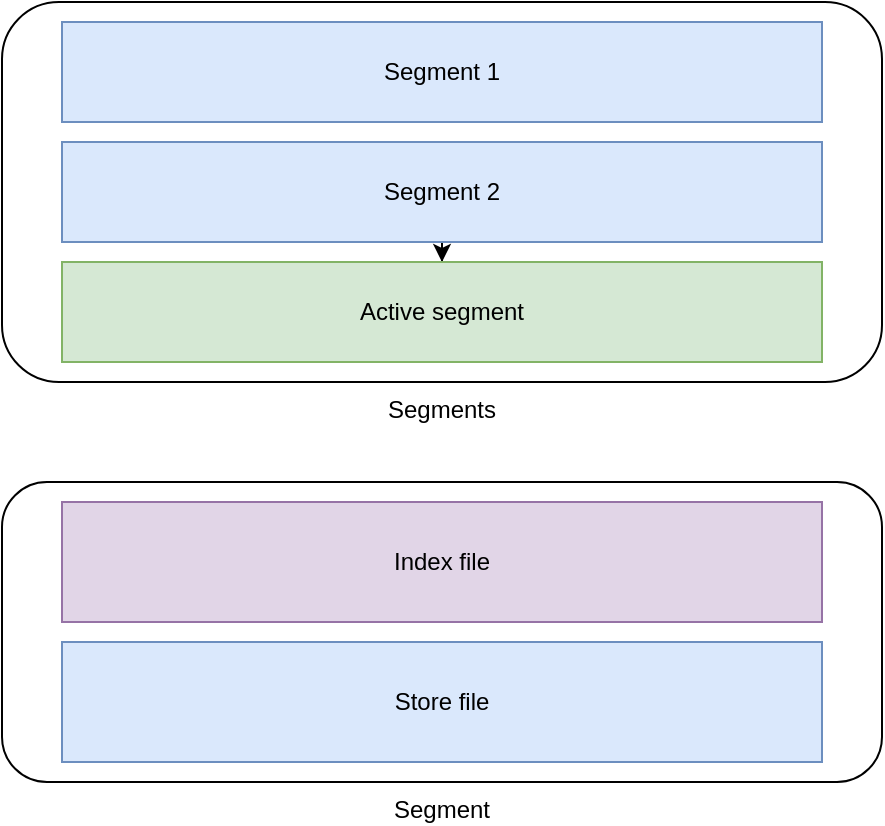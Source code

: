 <mxfile version="21.3.7" type="device">
  <diagram name="Page-1" id="t7zBYWSW2sLbowYirpvL">
    <mxGraphModel dx="989" dy="575" grid="1" gridSize="10" guides="1" tooltips="1" connect="1" arrows="1" fold="1" page="1" pageScale="1" pageWidth="850" pageHeight="1100" math="0" shadow="0">
      <root>
        <mxCell id="0" />
        <mxCell id="1" parent="0" />
        <mxCell id="ttIAzhwr1_i5MhO7OpXb-1" value="Segments" style="rounded=1;whiteSpace=wrap;html=1;labelPosition=center;verticalLabelPosition=bottom;align=center;verticalAlign=top;" vertex="1" parent="1">
          <mxGeometry x="70" y="230" width="440" height="190" as="geometry" />
        </mxCell>
        <mxCell id="ttIAzhwr1_i5MhO7OpXb-2" value="Segment 1" style="rounded=0;whiteSpace=wrap;html=1;fillColor=#dae8fc;strokeColor=#6c8ebf;" vertex="1" parent="1">
          <mxGeometry x="100" y="240" width="380" height="50" as="geometry" />
        </mxCell>
        <mxCell id="ttIAzhwr1_i5MhO7OpXb-6" value="" style="edgeStyle=orthogonalEdgeStyle;rounded=0;orthogonalLoop=1;jettySize=auto;html=1;" edge="1" parent="1" source="ttIAzhwr1_i5MhO7OpXb-3" target="ttIAzhwr1_i5MhO7OpXb-5">
          <mxGeometry relative="1" as="geometry" />
        </mxCell>
        <mxCell id="ttIAzhwr1_i5MhO7OpXb-3" value="Segment 2" style="rounded=0;whiteSpace=wrap;html=1;fillColor=#dae8fc;strokeColor=#6c8ebf;" vertex="1" parent="1">
          <mxGeometry x="100" y="300" width="380" height="50" as="geometry" />
        </mxCell>
        <mxCell id="ttIAzhwr1_i5MhO7OpXb-5" value="Active segment" style="rounded=0;whiteSpace=wrap;html=1;fillColor=#d5e8d4;strokeColor=#82b366;" vertex="1" parent="1">
          <mxGeometry x="100" y="360" width="380" height="50" as="geometry" />
        </mxCell>
        <mxCell id="ttIAzhwr1_i5MhO7OpXb-7" style="edgeStyle=orthogonalEdgeStyle;rounded=0;orthogonalLoop=1;jettySize=auto;html=1;exitX=0.5;exitY=1;exitDx=0;exitDy=0;" edge="1" parent="1" source="ttIAzhwr1_i5MhO7OpXb-1" target="ttIAzhwr1_i5MhO7OpXb-1">
          <mxGeometry relative="1" as="geometry" />
        </mxCell>
        <mxCell id="ttIAzhwr1_i5MhO7OpXb-8" value="Segment" style="rounded=1;whiteSpace=wrap;html=1;labelPosition=center;verticalLabelPosition=bottom;align=center;verticalAlign=top;" vertex="1" parent="1">
          <mxGeometry x="70" y="470" width="440" height="150" as="geometry" />
        </mxCell>
        <mxCell id="ttIAzhwr1_i5MhO7OpXb-9" value="Index file" style="rounded=0;whiteSpace=wrap;html=1;fillColor=#e1d5e7;strokeColor=#9673a6;" vertex="1" parent="1">
          <mxGeometry x="100" y="480" width="380" height="60" as="geometry" />
        </mxCell>
        <mxCell id="ttIAzhwr1_i5MhO7OpXb-10" value="Store file" style="rounded=0;whiteSpace=wrap;html=1;fillColor=#dae8fc;strokeColor=#6c8ebf;" vertex="1" parent="1">
          <mxGeometry x="100" y="550" width="380" height="60" as="geometry" />
        </mxCell>
      </root>
    </mxGraphModel>
  </diagram>
</mxfile>
